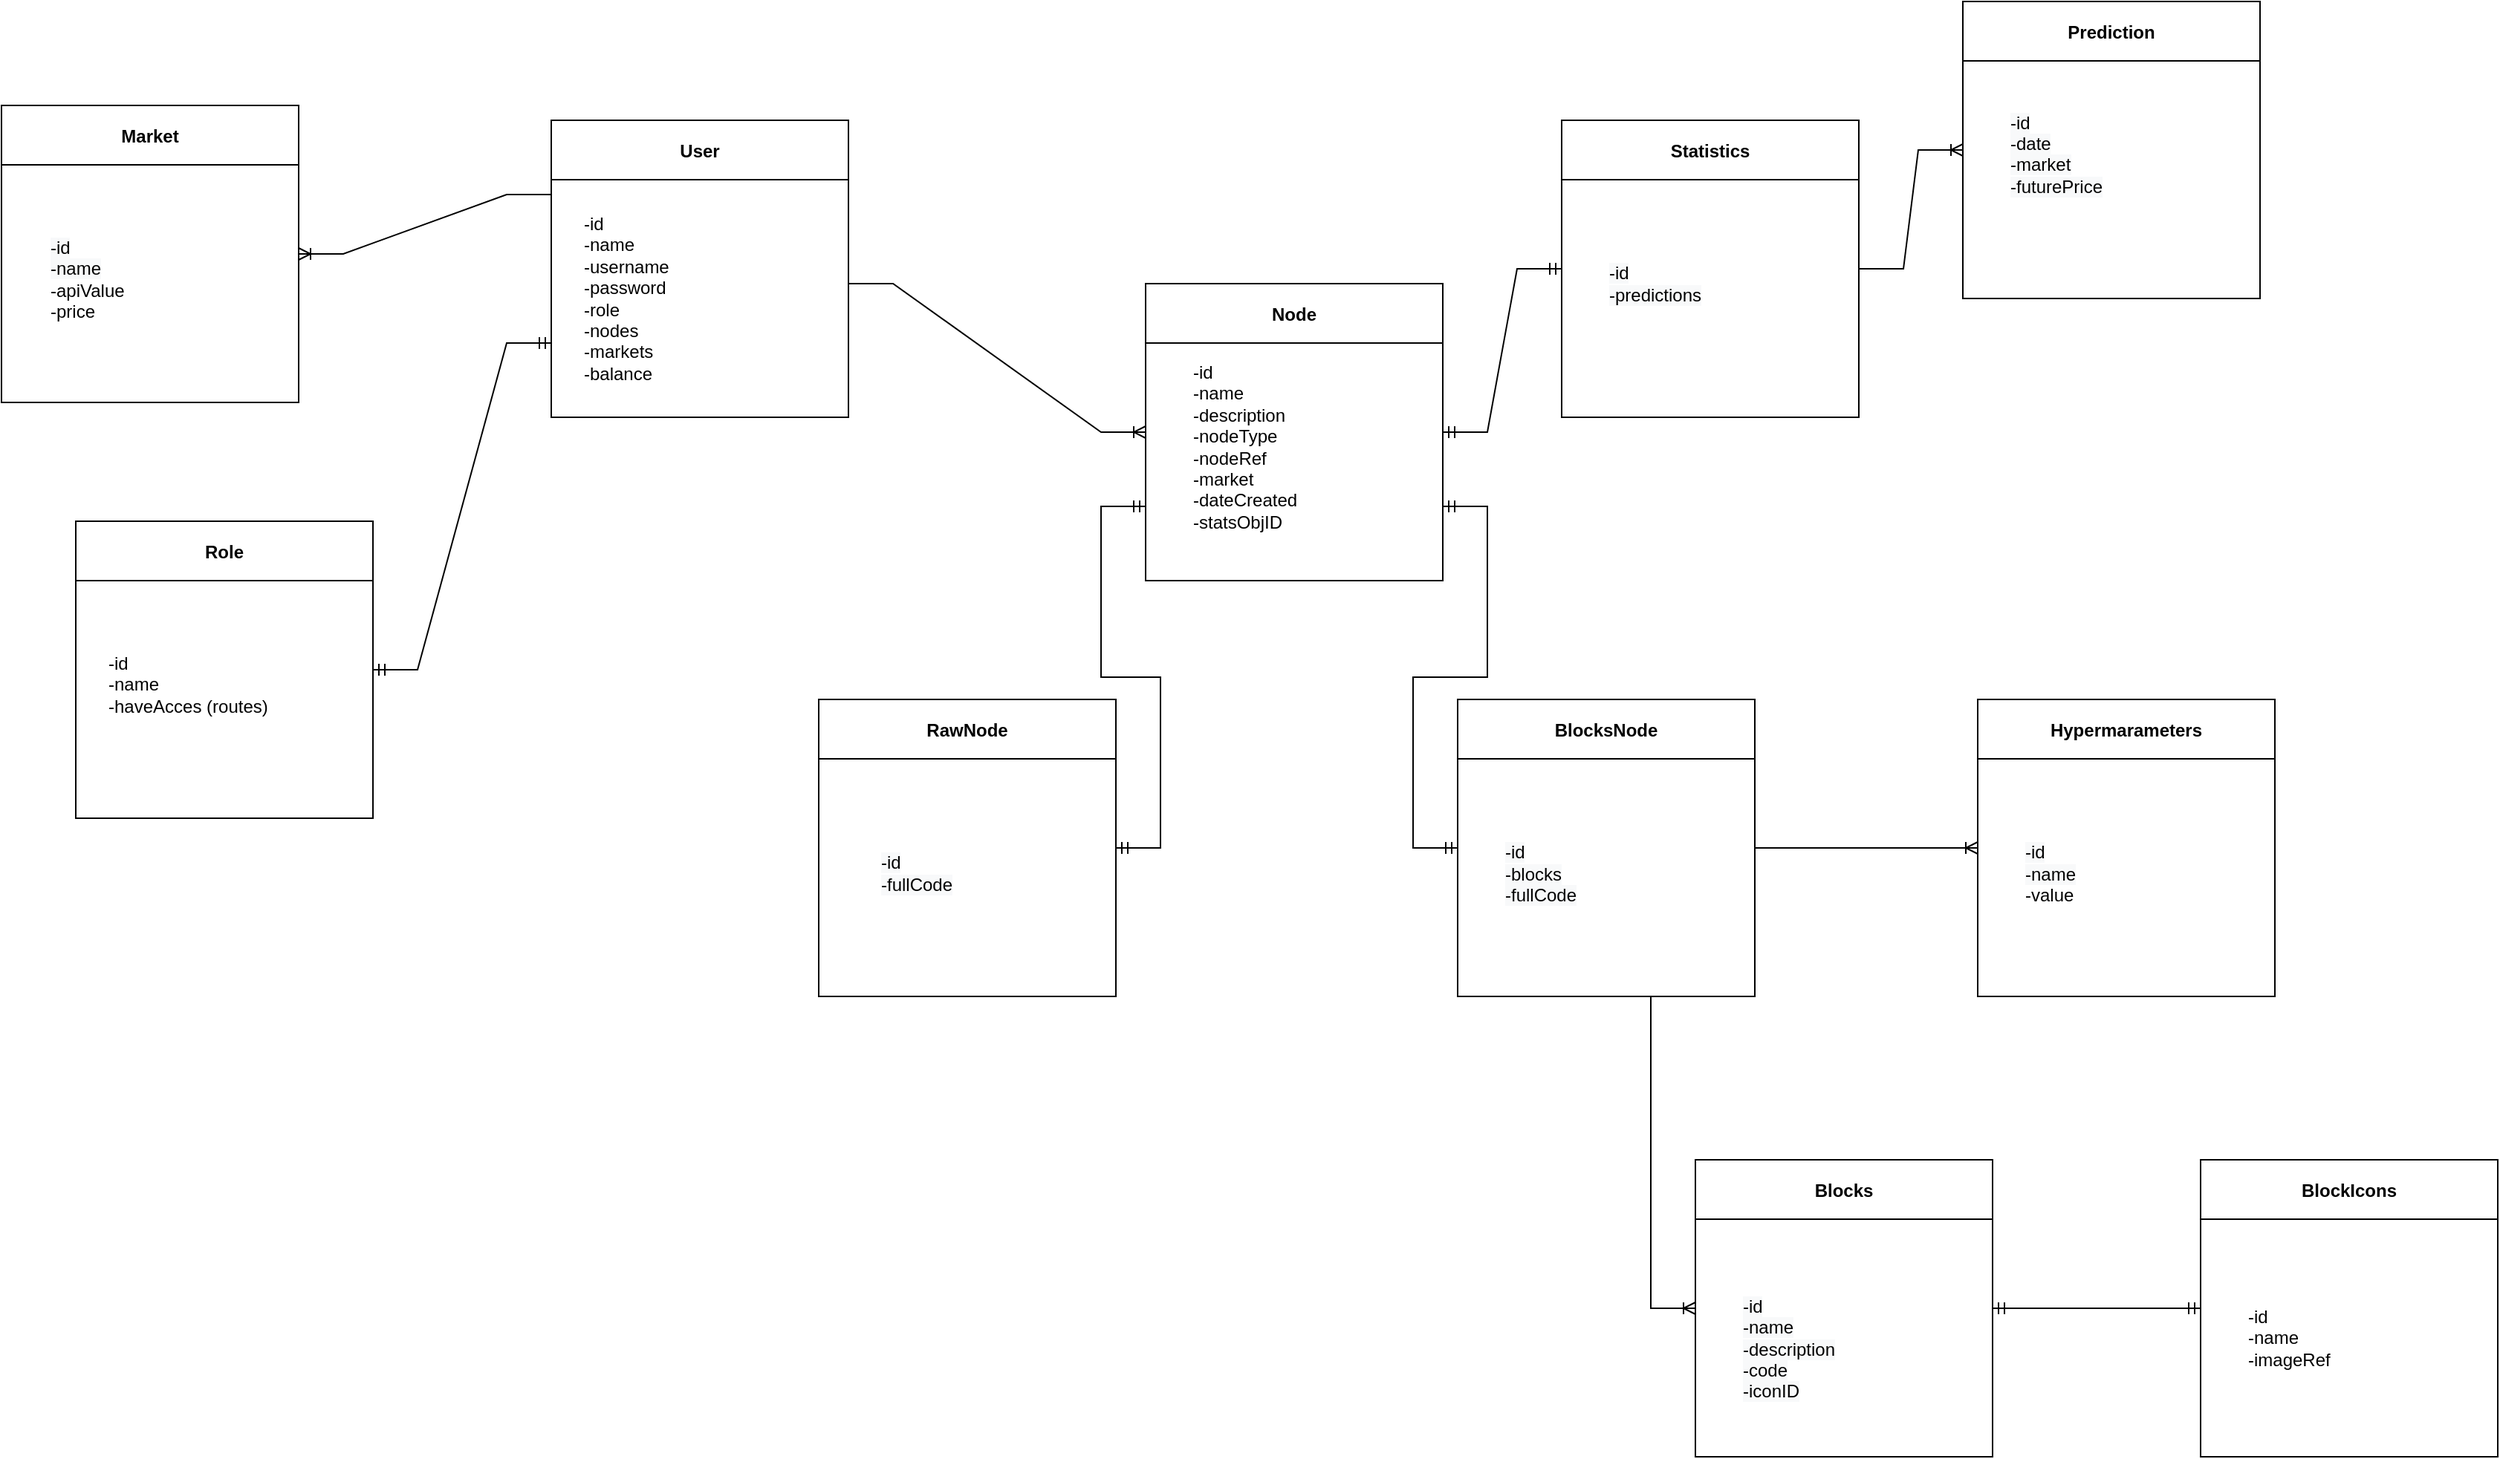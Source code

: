 <mxfile version="20.3.5" type="device"><diagram id="1MA1JgAbRvWYXQ7X30O4" name="Page-1"><mxGraphModel dx="1038" dy="560" grid="1" gridSize="10" guides="1" tooltips="1" connect="1" arrows="1" fold="1" page="1" pageScale="1" pageWidth="4500" pageHeight="4500" math="0" shadow="0"><root><mxCell id="0"/><mxCell id="1" parent="0"/><mxCell id="kykveNz-PSwbmEIrODwh-7" value="User" style="swimlane;startSize=40;" parent="1" vertex="1"><mxGeometry x="1340" y="440" width="200" height="200" as="geometry"/></mxCell><mxCell id="kykveNz-PSwbmEIrODwh-10" value="-id&lt;br&gt;-name&amp;nbsp;&lt;br&gt;-username&lt;br&gt;-password&lt;br&gt;-role&lt;br&gt;-nodes&lt;br&gt;-markets&lt;br&gt;-balance" style="text;html=1;strokeColor=none;fillColor=none;align=left;verticalAlign=middle;whiteSpace=wrap;rounded=0;" parent="kykveNz-PSwbmEIrODwh-7" vertex="1"><mxGeometry x="20" y="50" width="140" height="140" as="geometry"/></mxCell><mxCell id="kykveNz-PSwbmEIrODwh-8" value="Node" style="swimlane;startSize=40;" parent="1" vertex="1"><mxGeometry x="1740" y="550" width="200" height="200" as="geometry"/></mxCell><mxCell id="kykveNz-PSwbmEIrODwh-52" value="-id&lt;br&gt;-name&amp;nbsp;&lt;br&gt;-description&lt;br&gt;-nodeType&lt;br&gt;-nodeRef&lt;br&gt;-market&lt;br&gt;-dateCreated&lt;br&gt;-statsObjID" style="text;html=1;strokeColor=none;fillColor=none;align=left;verticalAlign=middle;whiteSpace=wrap;rounded=0;" parent="kykveNz-PSwbmEIrODwh-8" vertex="1"><mxGeometry x="30" y="50" width="140" height="120" as="geometry"/></mxCell><mxCell id="kykveNz-PSwbmEIrODwh-9" value="Blocks" style="swimlane;startSize=40;" parent="1" vertex="1"><mxGeometry x="2110" y="1140" width="200" height="200" as="geometry"/></mxCell><mxCell id="kykveNz-PSwbmEIrODwh-11" value="&lt;br&gt;&lt;span style=&quot;color: rgb(0, 0, 0); font-family: Helvetica; font-size: 12px; font-style: normal; font-variant-ligatures: normal; font-variant-caps: normal; font-weight: 400; letter-spacing: normal; orphans: 2; text-align: left; text-indent: 0px; text-transform: none; widows: 2; word-spacing: 0px; -webkit-text-stroke-width: 0px; background-color: rgb(248, 249, 250); text-decoration-thickness: initial; text-decoration-style: initial; text-decoration-color: initial; float: none; display: inline !important;&quot;&gt;-id&lt;/span&gt;&lt;br style=&quot;color: rgb(0, 0, 0); font-family: Helvetica; font-size: 12px; font-style: normal; font-variant-ligatures: normal; font-variant-caps: normal; font-weight: 400; letter-spacing: normal; orphans: 2; text-align: left; text-indent: 0px; text-transform: none; widows: 2; word-spacing: 0px; -webkit-text-stroke-width: 0px; background-color: rgb(248, 249, 250); text-decoration-thickness: initial; text-decoration-style: initial; text-decoration-color: initial;&quot;&gt;&lt;span style=&quot;color: rgb(0, 0, 0); font-family: Helvetica; font-size: 12px; font-style: normal; font-variant-ligatures: normal; font-variant-caps: normal; font-weight: 400; letter-spacing: normal; orphans: 2; text-align: left; text-indent: 0px; text-transform: none; widows: 2; word-spacing: 0px; -webkit-text-stroke-width: 0px; background-color: rgb(248, 249, 250); text-decoration-thickness: initial; text-decoration-style: initial; text-decoration-color: initial; float: none; display: inline !important;&quot;&gt;-name&lt;/span&gt;&lt;br style=&quot;color: rgb(0, 0, 0); font-family: Helvetica; font-size: 12px; font-style: normal; font-variant-ligatures: normal; font-variant-caps: normal; font-weight: 400; letter-spacing: normal; orphans: 2; text-align: left; text-indent: 0px; text-transform: none; widows: 2; word-spacing: 0px; -webkit-text-stroke-width: 0px; background-color: rgb(248, 249, 250); text-decoration-thickness: initial; text-decoration-style: initial; text-decoration-color: initial;&quot;&gt;&lt;span style=&quot;color: rgb(0, 0, 0); font-family: Helvetica; font-size: 12px; font-style: normal; font-variant-ligatures: normal; font-variant-caps: normal; font-weight: 400; letter-spacing: normal; orphans: 2; text-align: left; text-indent: 0px; text-transform: none; widows: 2; word-spacing: 0px; -webkit-text-stroke-width: 0px; background-color: rgb(248, 249, 250); text-decoration-thickness: initial; text-decoration-style: initial; text-decoration-color: initial; float: none; display: inline !important;&quot;&gt;-description&lt;/span&gt;&lt;br style=&quot;color: rgb(0, 0, 0); font-family: Helvetica; font-size: 12px; font-style: normal; font-variant-ligatures: normal; font-variant-caps: normal; font-weight: 400; letter-spacing: normal; orphans: 2; text-align: left; text-indent: 0px; text-transform: none; widows: 2; word-spacing: 0px; -webkit-text-stroke-width: 0px; background-color: rgb(248, 249, 250); text-decoration-thickness: initial; text-decoration-style: initial; text-decoration-color: initial;&quot;&gt;&lt;span style=&quot;color: rgb(0, 0, 0); font-family: Helvetica; font-size: 12px; font-style: normal; font-variant-ligatures: normal; font-variant-caps: normal; font-weight: 400; letter-spacing: normal; orphans: 2; text-align: left; text-indent: 0px; text-transform: none; widows: 2; word-spacing: 0px; -webkit-text-stroke-width: 0px; background-color: rgb(248, 249, 250); text-decoration-thickness: initial; text-decoration-style: initial; text-decoration-color: initial; float: none; display: inline !important;&quot;&gt;-code&lt;/span&gt;&lt;br style=&quot;color: rgb(0, 0, 0); font-family: Helvetica; font-size: 12px; font-style: normal; font-variant-ligatures: normal; font-variant-caps: normal; font-weight: 400; letter-spacing: normal; orphans: 2; text-align: left; text-indent: 0px; text-transform: none; widows: 2; word-spacing: 0px; -webkit-text-stroke-width: 0px; background-color: rgb(248, 249, 250); text-decoration-thickness: initial; text-decoration-style: initial; text-decoration-color: initial;&quot;&gt;&lt;span style=&quot;color: rgb(0, 0, 0); font-family: Helvetica; font-size: 12px; font-style: normal; font-variant-ligatures: normal; font-variant-caps: normal; font-weight: 400; letter-spacing: normal; orphans: 2; text-align: left; text-indent: 0px; text-transform: none; widows: 2; word-spacing: 0px; -webkit-text-stroke-width: 0px; background-color: rgb(248, 249, 250); text-decoration-thickness: initial; text-decoration-style: initial; text-decoration-color: initial; float: none; display: inline !important;&quot;&gt;-iconID&lt;/span&gt;" style="text;html=1;strokeColor=none;fillColor=none;align=left;verticalAlign=middle;whiteSpace=wrap;rounded=0;" parent="kykveNz-PSwbmEIrODwh-9" vertex="1"><mxGeometry x="30" y="60" width="140" height="120" as="geometry"/></mxCell><mxCell id="kykveNz-PSwbmEIrODwh-12" value="BlockIcons" style="swimlane;startSize=40;" parent="1" vertex="1"><mxGeometry x="2450" y="1140" width="200" height="200" as="geometry"/></mxCell><mxCell id="kykveNz-PSwbmEIrODwh-13" value="-id&lt;br&gt;-name&lt;br&gt;-imageRef" style="text;html=1;strokeColor=none;fillColor=none;align=left;verticalAlign=middle;whiteSpace=wrap;rounded=0;" parent="kykveNz-PSwbmEIrODwh-12" vertex="1"><mxGeometry x="30" y="60" width="140" height="120" as="geometry"/></mxCell><mxCell id="kykveNz-PSwbmEIrODwh-44" value="" style="edgeStyle=entityRelationEdgeStyle;fontSize=12;html=1;endArrow=ERmandOne;startArrow=ERmandOne;rounded=0;entryX=0;entryY=0.5;entryDx=0;entryDy=0;exitX=1;exitY=0.5;exitDx=0;exitDy=0;" parent="1" source="kykveNz-PSwbmEIrODwh-9" target="kykveNz-PSwbmEIrODwh-12" edge="1"><mxGeometry width="100" height="100" relative="1" as="geometry"><mxPoint x="2260" y="1370" as="sourcePoint"/><mxPoint x="2470" y="1270" as="targetPoint"/></mxGeometry></mxCell><mxCell id="kykveNz-PSwbmEIrODwh-45" value="RawNode" style="swimlane;startSize=40;" parent="1" vertex="1"><mxGeometry x="1520" y="830" width="200" height="200" as="geometry"/></mxCell><mxCell id="kykveNz-PSwbmEIrODwh-50" value="&lt;br&gt;&lt;span style=&quot;color: rgb(0, 0, 0); font-family: Helvetica; font-size: 12px; font-style: normal; font-variant-ligatures: normal; font-variant-caps: normal; font-weight: 400; letter-spacing: normal; orphans: 2; text-align: left; text-indent: 0px; text-transform: none; widows: 2; word-spacing: 0px; -webkit-text-stroke-width: 0px; background-color: rgb(248, 249, 250); text-decoration-thickness: initial; text-decoration-style: initial; text-decoration-color: initial; float: none; display: inline !important;&quot;&gt;-id&lt;/span&gt;&lt;br style=&quot;color: rgb(0, 0, 0); font-family: Helvetica; font-size: 12px; font-style: normal; font-variant-ligatures: normal; font-variant-caps: normal; font-weight: 400; letter-spacing: normal; orphans: 2; text-align: left; text-indent: 0px; text-transform: none; widows: 2; word-spacing: 0px; -webkit-text-stroke-width: 0px; background-color: rgb(248, 249, 250); text-decoration-thickness: initial; text-decoration-style: initial; text-decoration-color: initial;&quot;&gt;&lt;span style=&quot;color: rgb(0, 0, 0); font-family: Helvetica; font-size: 12px; font-style: normal; font-variant-ligatures: normal; font-variant-caps: normal; font-weight: 400; letter-spacing: normal; orphans: 2; text-align: left; text-indent: 0px; text-transform: none; widows: 2; word-spacing: 0px; -webkit-text-stroke-width: 0px; background-color: rgb(248, 249, 250); text-decoration-thickness: initial; text-decoration-style: initial; text-decoration-color: initial; float: none; display: inline !important;&quot;&gt;-fullCode&lt;/span&gt;" style="text;html=1;strokeColor=none;fillColor=none;align=left;verticalAlign=middle;whiteSpace=wrap;rounded=0;" parent="kykveNz-PSwbmEIrODwh-45" vertex="1"><mxGeometry x="40" y="50" width="140" height="120" as="geometry"/></mxCell><mxCell id="kykveNz-PSwbmEIrODwh-46" value="BlocksNode" style="swimlane;startSize=40;" parent="1" vertex="1"><mxGeometry x="1950" y="830" width="200" height="200" as="geometry"/></mxCell><mxCell id="kykveNz-PSwbmEIrODwh-49" value="&lt;br&gt;&lt;span style=&quot;color: rgb(0, 0, 0); font-family: Helvetica; font-size: 12px; font-style: normal; font-variant-ligatures: normal; font-variant-caps: normal; font-weight: 400; letter-spacing: normal; orphans: 2; text-align: left; text-indent: 0px; text-transform: none; widows: 2; word-spacing: 0px; -webkit-text-stroke-width: 0px; background-color: rgb(248, 249, 250); text-decoration-thickness: initial; text-decoration-style: initial; text-decoration-color: initial; float: none; display: inline !important;&quot;&gt;-id&lt;/span&gt;&lt;br style=&quot;color: rgb(0, 0, 0); font-family: Helvetica; font-size: 12px; font-style: normal; font-variant-ligatures: normal; font-variant-caps: normal; font-weight: 400; letter-spacing: normal; orphans: 2; text-align: left; text-indent: 0px; text-transform: none; widows: 2; word-spacing: 0px; -webkit-text-stroke-width: 0px; background-color: rgb(248, 249, 250); text-decoration-thickness: initial; text-decoration-style: initial; text-decoration-color: initial;&quot;&gt;&lt;span style=&quot;color: rgb(0, 0, 0); font-family: Helvetica; font-size: 12px; font-style: normal; font-variant-ligatures: normal; font-variant-caps: normal; font-weight: 400; letter-spacing: normal; orphans: 2; text-align: left; text-indent: 0px; text-transform: none; widows: 2; word-spacing: 0px; -webkit-text-stroke-width: 0px; background-color: rgb(248, 249, 250); text-decoration-thickness: initial; text-decoration-style: initial; text-decoration-color: initial; float: none; display: inline !important;&quot;&gt;-blocks&lt;/span&gt;&lt;br style=&quot;color: rgb(0, 0, 0); font-family: Helvetica; font-size: 12px; font-style: normal; font-variant-ligatures: normal; font-variant-caps: normal; font-weight: 400; letter-spacing: normal; orphans: 2; text-align: left; text-indent: 0px; text-transform: none; widows: 2; word-spacing: 0px; -webkit-text-stroke-width: 0px; background-color: rgb(248, 249, 250); text-decoration-thickness: initial; text-decoration-style: initial; text-decoration-color: initial;&quot;&gt;&lt;span style=&quot;color: rgb(0, 0, 0); font-family: Helvetica; font-size: 12px; font-style: normal; font-variant-ligatures: normal; font-variant-caps: normal; font-weight: 400; letter-spacing: normal; orphans: 2; text-align: left; text-indent: 0px; text-transform: none; widows: 2; word-spacing: 0px; -webkit-text-stroke-width: 0px; background-color: rgb(248, 249, 250); text-decoration-thickness: initial; text-decoration-style: initial; text-decoration-color: initial; float: none; display: inline !important;&quot;&gt;-fullCode&lt;/span&gt;" style="text;html=1;strokeColor=none;fillColor=none;align=left;verticalAlign=middle;whiteSpace=wrap;rounded=0;" parent="kykveNz-PSwbmEIrODwh-46" vertex="1"><mxGeometry x="30" y="50" width="140" height="120" as="geometry"/></mxCell><mxCell id="kykveNz-PSwbmEIrODwh-47" value="" style="edgeStyle=entityRelationEdgeStyle;fontSize=12;html=1;endArrow=ERoneToMany;rounded=0;exitX=0.5;exitY=1;exitDx=0;exitDy=0;entryX=0;entryY=0.5;entryDx=0;entryDy=0;" parent="1" source="kykveNz-PSwbmEIrODwh-46" target="kykveNz-PSwbmEIrODwh-9" edge="1"><mxGeometry width="100" height="100" relative="1" as="geometry"><mxPoint x="1950" y="1360" as="sourcePoint"/><mxPoint x="2120" y="1250" as="targetPoint"/></mxGeometry></mxCell><mxCell id="kykveNz-PSwbmEIrODwh-51" value="" style="edgeStyle=entityRelationEdgeStyle;fontSize=12;html=1;endArrow=ERoneToMany;rounded=0;entryX=0;entryY=0.5;entryDx=0;entryDy=0;" parent="1" target="kykveNz-PSwbmEIrODwh-8" edge="1"><mxGeometry width="100" height="100" relative="1" as="geometry"><mxPoint x="1540" y="550" as="sourcePoint"/><mxPoint x="2150" y="1250" as="targetPoint"/></mxGeometry></mxCell><mxCell id="kykveNz-PSwbmEIrODwh-53" value="" style="edgeStyle=entityRelationEdgeStyle;fontSize=12;html=1;endArrow=ERmandOne;startArrow=ERmandOne;rounded=0;entryX=0;entryY=0.75;entryDx=0;entryDy=0;exitX=1;exitY=0.5;exitDx=0;exitDy=0;" parent="1" source="kykveNz-PSwbmEIrODwh-45" target="kykveNz-PSwbmEIrODwh-8" edge="1"><mxGeometry width="100" height="100" relative="1" as="geometry"><mxPoint x="1780" y="830" as="sourcePoint"/><mxPoint x="1720" y="700" as="targetPoint"/></mxGeometry></mxCell><mxCell id="kykveNz-PSwbmEIrODwh-54" value="" style="edgeStyle=entityRelationEdgeStyle;fontSize=12;html=1;endArrow=ERmandOne;startArrow=ERmandOne;rounded=0;entryX=1;entryY=0.75;entryDx=0;entryDy=0;exitX=0;exitY=0.5;exitDx=0;exitDy=0;" parent="1" source="kykveNz-PSwbmEIrODwh-46" target="kykveNz-PSwbmEIrODwh-8" edge="1"><mxGeometry width="100" height="100" relative="1" as="geometry"><mxPoint x="1890" y="970" as="sourcePoint"/><mxPoint x="1920" y="790" as="targetPoint"/></mxGeometry></mxCell><mxCell id="kykveNz-PSwbmEIrODwh-55" value="Hypermarameters" style="swimlane;startSize=40;" parent="1" vertex="1"><mxGeometry x="2300" y="830" width="200" height="200" as="geometry"/></mxCell><mxCell id="kykveNz-PSwbmEIrODwh-56" value="&lt;br&gt;&lt;span style=&quot;color: rgb(0, 0, 0); font-family: Helvetica; font-size: 12px; font-style: normal; font-variant-ligatures: normal; font-variant-caps: normal; font-weight: 400; letter-spacing: normal; orphans: 2; text-align: left; text-indent: 0px; text-transform: none; widows: 2; word-spacing: 0px; -webkit-text-stroke-width: 0px; background-color: rgb(248, 249, 250); text-decoration-thickness: initial; text-decoration-style: initial; text-decoration-color: initial; float: none; display: inline !important;&quot;&gt;-id&lt;/span&gt;&lt;br style=&quot;color: rgb(0, 0, 0); font-family: Helvetica; font-size: 12px; font-style: normal; font-variant-ligatures: normal; font-variant-caps: normal; font-weight: 400; letter-spacing: normal; orphans: 2; text-align: left; text-indent: 0px; text-transform: none; widows: 2; word-spacing: 0px; -webkit-text-stroke-width: 0px; background-color: rgb(248, 249, 250); text-decoration-thickness: initial; text-decoration-style: initial; text-decoration-color: initial;&quot;&gt;&lt;span style=&quot;color: rgb(0, 0, 0); font-family: Helvetica; font-size: 12px; font-style: normal; font-variant-ligatures: normal; font-variant-caps: normal; font-weight: 400; letter-spacing: normal; orphans: 2; text-align: left; text-indent: 0px; text-transform: none; widows: 2; word-spacing: 0px; -webkit-text-stroke-width: 0px; background-color: rgb(248, 249, 250); text-decoration-thickness: initial; text-decoration-style: initial; text-decoration-color: initial; float: none; display: inline !important;&quot;&gt;-name&lt;/span&gt;&lt;br style=&quot;color: rgb(0, 0, 0); font-family: Helvetica; font-size: 12px; font-style: normal; font-variant-ligatures: normal; font-variant-caps: normal; font-weight: 400; letter-spacing: normal; orphans: 2; text-align: left; text-indent: 0px; text-transform: none; widows: 2; word-spacing: 0px; -webkit-text-stroke-width: 0px; background-color: rgb(248, 249, 250); text-decoration-thickness: initial; text-decoration-style: initial; text-decoration-color: initial;&quot;&gt;-value" style="text;html=1;strokeColor=none;fillColor=none;align=left;verticalAlign=middle;whiteSpace=wrap;rounded=0;" parent="kykveNz-PSwbmEIrODwh-55" vertex="1"><mxGeometry x="30" y="50" width="140" height="120" as="geometry"/></mxCell><mxCell id="kykveNz-PSwbmEIrODwh-57" value="" style="edgeStyle=entityRelationEdgeStyle;fontSize=12;html=1;endArrow=ERoneToMany;rounded=0;exitX=1;exitY=0.5;exitDx=0;exitDy=0;entryX=0;entryY=0.5;entryDx=0;entryDy=0;" parent="1" source="kykveNz-PSwbmEIrODwh-46" target="kykveNz-PSwbmEIrODwh-55" edge="1"><mxGeometry width="100" height="100" relative="1" as="geometry"><mxPoint x="2060" y="1040" as="sourcePoint"/><mxPoint x="2120" y="1250" as="targetPoint"/></mxGeometry></mxCell><mxCell id="kykveNz-PSwbmEIrODwh-62" value="Role" style="swimlane;startSize=40;" parent="1" vertex="1"><mxGeometry x="1020" y="710" width="200" height="200" as="geometry"/></mxCell><mxCell id="kykveNz-PSwbmEIrODwh-63" value="-id&lt;br&gt;-name&lt;br&gt;-haveAcces (routes)" style="text;html=1;strokeColor=none;fillColor=none;align=left;verticalAlign=middle;whiteSpace=wrap;rounded=0;" parent="kykveNz-PSwbmEIrODwh-62" vertex="1"><mxGeometry x="20" y="50" width="140" height="120" as="geometry"/></mxCell><mxCell id="kykveNz-PSwbmEIrODwh-64" value="" style="edgeStyle=entityRelationEdgeStyle;fontSize=12;html=1;endArrow=ERmandOne;startArrow=ERmandOne;rounded=0;exitX=1;exitY=0.5;exitDx=0;exitDy=0;entryX=0;entryY=0.75;entryDx=0;entryDy=0;" parent="1" source="kykveNz-PSwbmEIrODwh-62" target="kykveNz-PSwbmEIrODwh-7" edge="1"><mxGeometry width="100" height="100" relative="1" as="geometry"><mxPoint x="1250" y="770" as="sourcePoint"/><mxPoint x="1340" y="570" as="targetPoint"/></mxGeometry></mxCell><mxCell id="Hy0oKax1EqvkkqxWh5x--1" value="Market" style="swimlane;startSize=40;" parent="1" vertex="1"><mxGeometry x="970" y="430" width="200" height="200" as="geometry"/></mxCell><mxCell id="Hy0oKax1EqvkkqxWh5x--2" value="&lt;br&gt;&lt;span style=&quot;color: rgb(0, 0, 0); font-family: Helvetica; font-size: 12px; font-style: normal; font-variant-ligatures: normal; font-variant-caps: normal; font-weight: 400; letter-spacing: normal; orphans: 2; text-align: left; text-indent: 0px; text-transform: none; widows: 2; word-spacing: 0px; -webkit-text-stroke-width: 0px; background-color: rgb(248, 249, 250); text-decoration-thickness: initial; text-decoration-style: initial; text-decoration-color: initial; float: none; display: inline !important;&quot;&gt;-id&lt;/span&gt;&lt;br style=&quot;color: rgb(0, 0, 0); font-family: Helvetica; font-size: 12px; font-style: normal; font-variant-ligatures: normal; font-variant-caps: normal; font-weight: 400; letter-spacing: normal; orphans: 2; text-align: left; text-indent: 0px; text-transform: none; widows: 2; word-spacing: 0px; -webkit-text-stroke-width: 0px; background-color: rgb(248, 249, 250); text-decoration-thickness: initial; text-decoration-style: initial; text-decoration-color: initial;&quot;&gt;&lt;span style=&quot;color: rgb(0, 0, 0); font-family: Helvetica; font-size: 12px; font-style: normal; font-variant-ligatures: normal; font-variant-caps: normal; font-weight: 400; letter-spacing: normal; orphans: 2; text-align: left; text-indent: 0px; text-transform: none; widows: 2; word-spacing: 0px; -webkit-text-stroke-width: 0px; background-color: rgb(248, 249, 250); text-decoration-thickness: initial; text-decoration-style: initial; text-decoration-color: initial; float: none; display: inline !important;&quot;&gt;-name&lt;/span&gt;&lt;br style=&quot;color: rgb(0, 0, 0); font-family: Helvetica; font-size: 12px; font-style: normal; font-variant-ligatures: normal; font-variant-caps: normal; font-weight: 400; letter-spacing: normal; orphans: 2; text-align: left; text-indent: 0px; text-transform: none; widows: 2; word-spacing: 0px; -webkit-text-stroke-width: 0px; background-color: rgb(248, 249, 250); text-decoration-thickness: initial; text-decoration-style: initial; text-decoration-color: initial;&quot;&gt;-apiValue&lt;br&gt;-price" style="text;html=1;strokeColor=none;fillColor=none;align=left;verticalAlign=middle;whiteSpace=wrap;rounded=0;" parent="Hy0oKax1EqvkkqxWh5x--1" vertex="1"><mxGeometry x="31" y="50" width="140" height="120" as="geometry"/></mxCell><mxCell id="Hy0oKax1EqvkkqxWh5x--7" value="" style="edgeStyle=entityRelationEdgeStyle;fontSize=12;html=1;endArrow=ERoneToMany;rounded=0;entryX=1;entryY=0.5;entryDx=0;entryDy=0;exitX=0;exitY=0.25;exitDx=0;exitDy=0;" parent="1" source="kykveNz-PSwbmEIrODwh-7" target="Hy0oKax1EqvkkqxWh5x--1" edge="1"><mxGeometry width="100" height="100" relative="1" as="geometry"><mxPoint x="1270" y="530" as="sourcePoint"/><mxPoint x="1140" y="640" as="targetPoint"/></mxGeometry></mxCell><mxCell id="wbOiaB9oi3bMqqWxAs2A-1" value="Statistics" style="swimlane;startSize=40;" vertex="1" parent="1"><mxGeometry x="2020" y="440" width="200" height="200" as="geometry"/></mxCell><mxCell id="wbOiaB9oi3bMqqWxAs2A-2" value="&lt;br&gt;&lt;span style=&quot;color: rgb(0, 0, 0); font-family: Helvetica; font-size: 12px; font-style: normal; font-variant-ligatures: normal; font-variant-caps: normal; font-weight: 400; letter-spacing: normal; orphans: 2; text-align: left; text-indent: 0px; text-transform: none; widows: 2; word-spacing: 0px; -webkit-text-stroke-width: 0px; background-color: rgb(248, 249, 250); text-decoration-thickness: initial; text-decoration-style: initial; text-decoration-color: initial; float: none; display: inline !important;&quot;&gt;-id&lt;br&gt;-predictions&lt;br&gt;&lt;br&gt;&lt;/span&gt;" style="text;html=1;strokeColor=none;fillColor=none;align=left;verticalAlign=middle;whiteSpace=wrap;rounded=0;" vertex="1" parent="wbOiaB9oi3bMqqWxAs2A-1"><mxGeometry x="30" y="50" width="140" height="120" as="geometry"/></mxCell><mxCell id="wbOiaB9oi3bMqqWxAs2A-3" value="" style="edgeStyle=entityRelationEdgeStyle;fontSize=12;html=1;endArrow=ERmandOne;startArrow=ERmandOne;rounded=0;entryX=1;entryY=0.5;entryDx=0;entryDy=0;exitX=0;exitY=0.5;exitDx=0;exitDy=0;" edge="1" parent="1" source="wbOiaB9oi3bMqqWxAs2A-1" target="kykveNz-PSwbmEIrODwh-8"><mxGeometry width="100" height="100" relative="1" as="geometry"><mxPoint x="2030" y="660" as="sourcePoint"/><mxPoint x="2000" y="660" as="targetPoint"/></mxGeometry></mxCell><mxCell id="wbOiaB9oi3bMqqWxAs2A-4" value="Prediction" style="swimlane;startSize=40;" vertex="1" parent="1"><mxGeometry x="2290" y="360" width="200" height="200" as="geometry"/></mxCell><mxCell id="wbOiaB9oi3bMqqWxAs2A-5" value="&lt;span style=&quot;color: rgb(0, 0, 0); font-family: Helvetica; font-size: 12px; font-style: normal; font-variant-ligatures: normal; font-variant-caps: normal; font-weight: 400; letter-spacing: normal; orphans: 2; text-align: left; text-indent: 0px; text-transform: none; widows: 2; word-spacing: 0px; -webkit-text-stroke-width: 0px; background-color: rgb(248, 249, 250); text-decoration-thickness: initial; text-decoration-style: initial; text-decoration-color: initial; float: none; display: inline !important;&quot;&gt;-id&lt;br&gt;-date&lt;br&gt;-market&lt;br&gt;-futurePrice&lt;br&gt;&lt;br&gt;&lt;/span&gt;" style="text;html=1;strokeColor=none;fillColor=none;align=left;verticalAlign=middle;whiteSpace=wrap;rounded=0;" vertex="1" parent="wbOiaB9oi3bMqqWxAs2A-4"><mxGeometry x="30" y="50" width="140" height="120" as="geometry"/></mxCell><mxCell id="wbOiaB9oi3bMqqWxAs2A-6" value="" style="edgeStyle=entityRelationEdgeStyle;fontSize=12;html=1;endArrow=ERoneToMany;rounded=0;entryX=0;entryY=0.5;entryDx=0;entryDy=0;exitX=1;exitY=0.5;exitDx=0;exitDy=0;" edge="1" parent="1" source="wbOiaB9oi3bMqqWxAs2A-1" target="wbOiaB9oi3bMqqWxAs2A-4"><mxGeometry width="100" height="100" relative="1" as="geometry"><mxPoint x="2060" y="710.0" as="sourcePoint"/><mxPoint x="2260" y="810" as="targetPoint"/></mxGeometry></mxCell></root></mxGraphModel></diagram></mxfile>